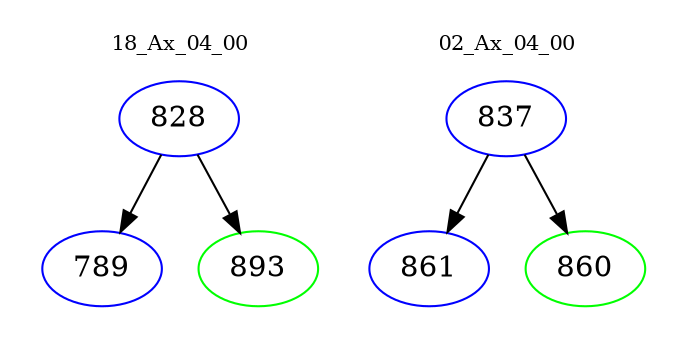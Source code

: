 digraph{
subgraph cluster_0 {
color = white
label = "18_Ax_04_00";
fontsize=10;
T0_828 [label="828", color="blue"]
T0_828 -> T0_789 [color="black"]
T0_789 [label="789", color="blue"]
T0_828 -> T0_893 [color="black"]
T0_893 [label="893", color="green"]
}
subgraph cluster_1 {
color = white
label = "02_Ax_04_00";
fontsize=10;
T1_837 [label="837", color="blue"]
T1_837 -> T1_861 [color="black"]
T1_861 [label="861", color="blue"]
T1_837 -> T1_860 [color="black"]
T1_860 [label="860", color="green"]
}
}
